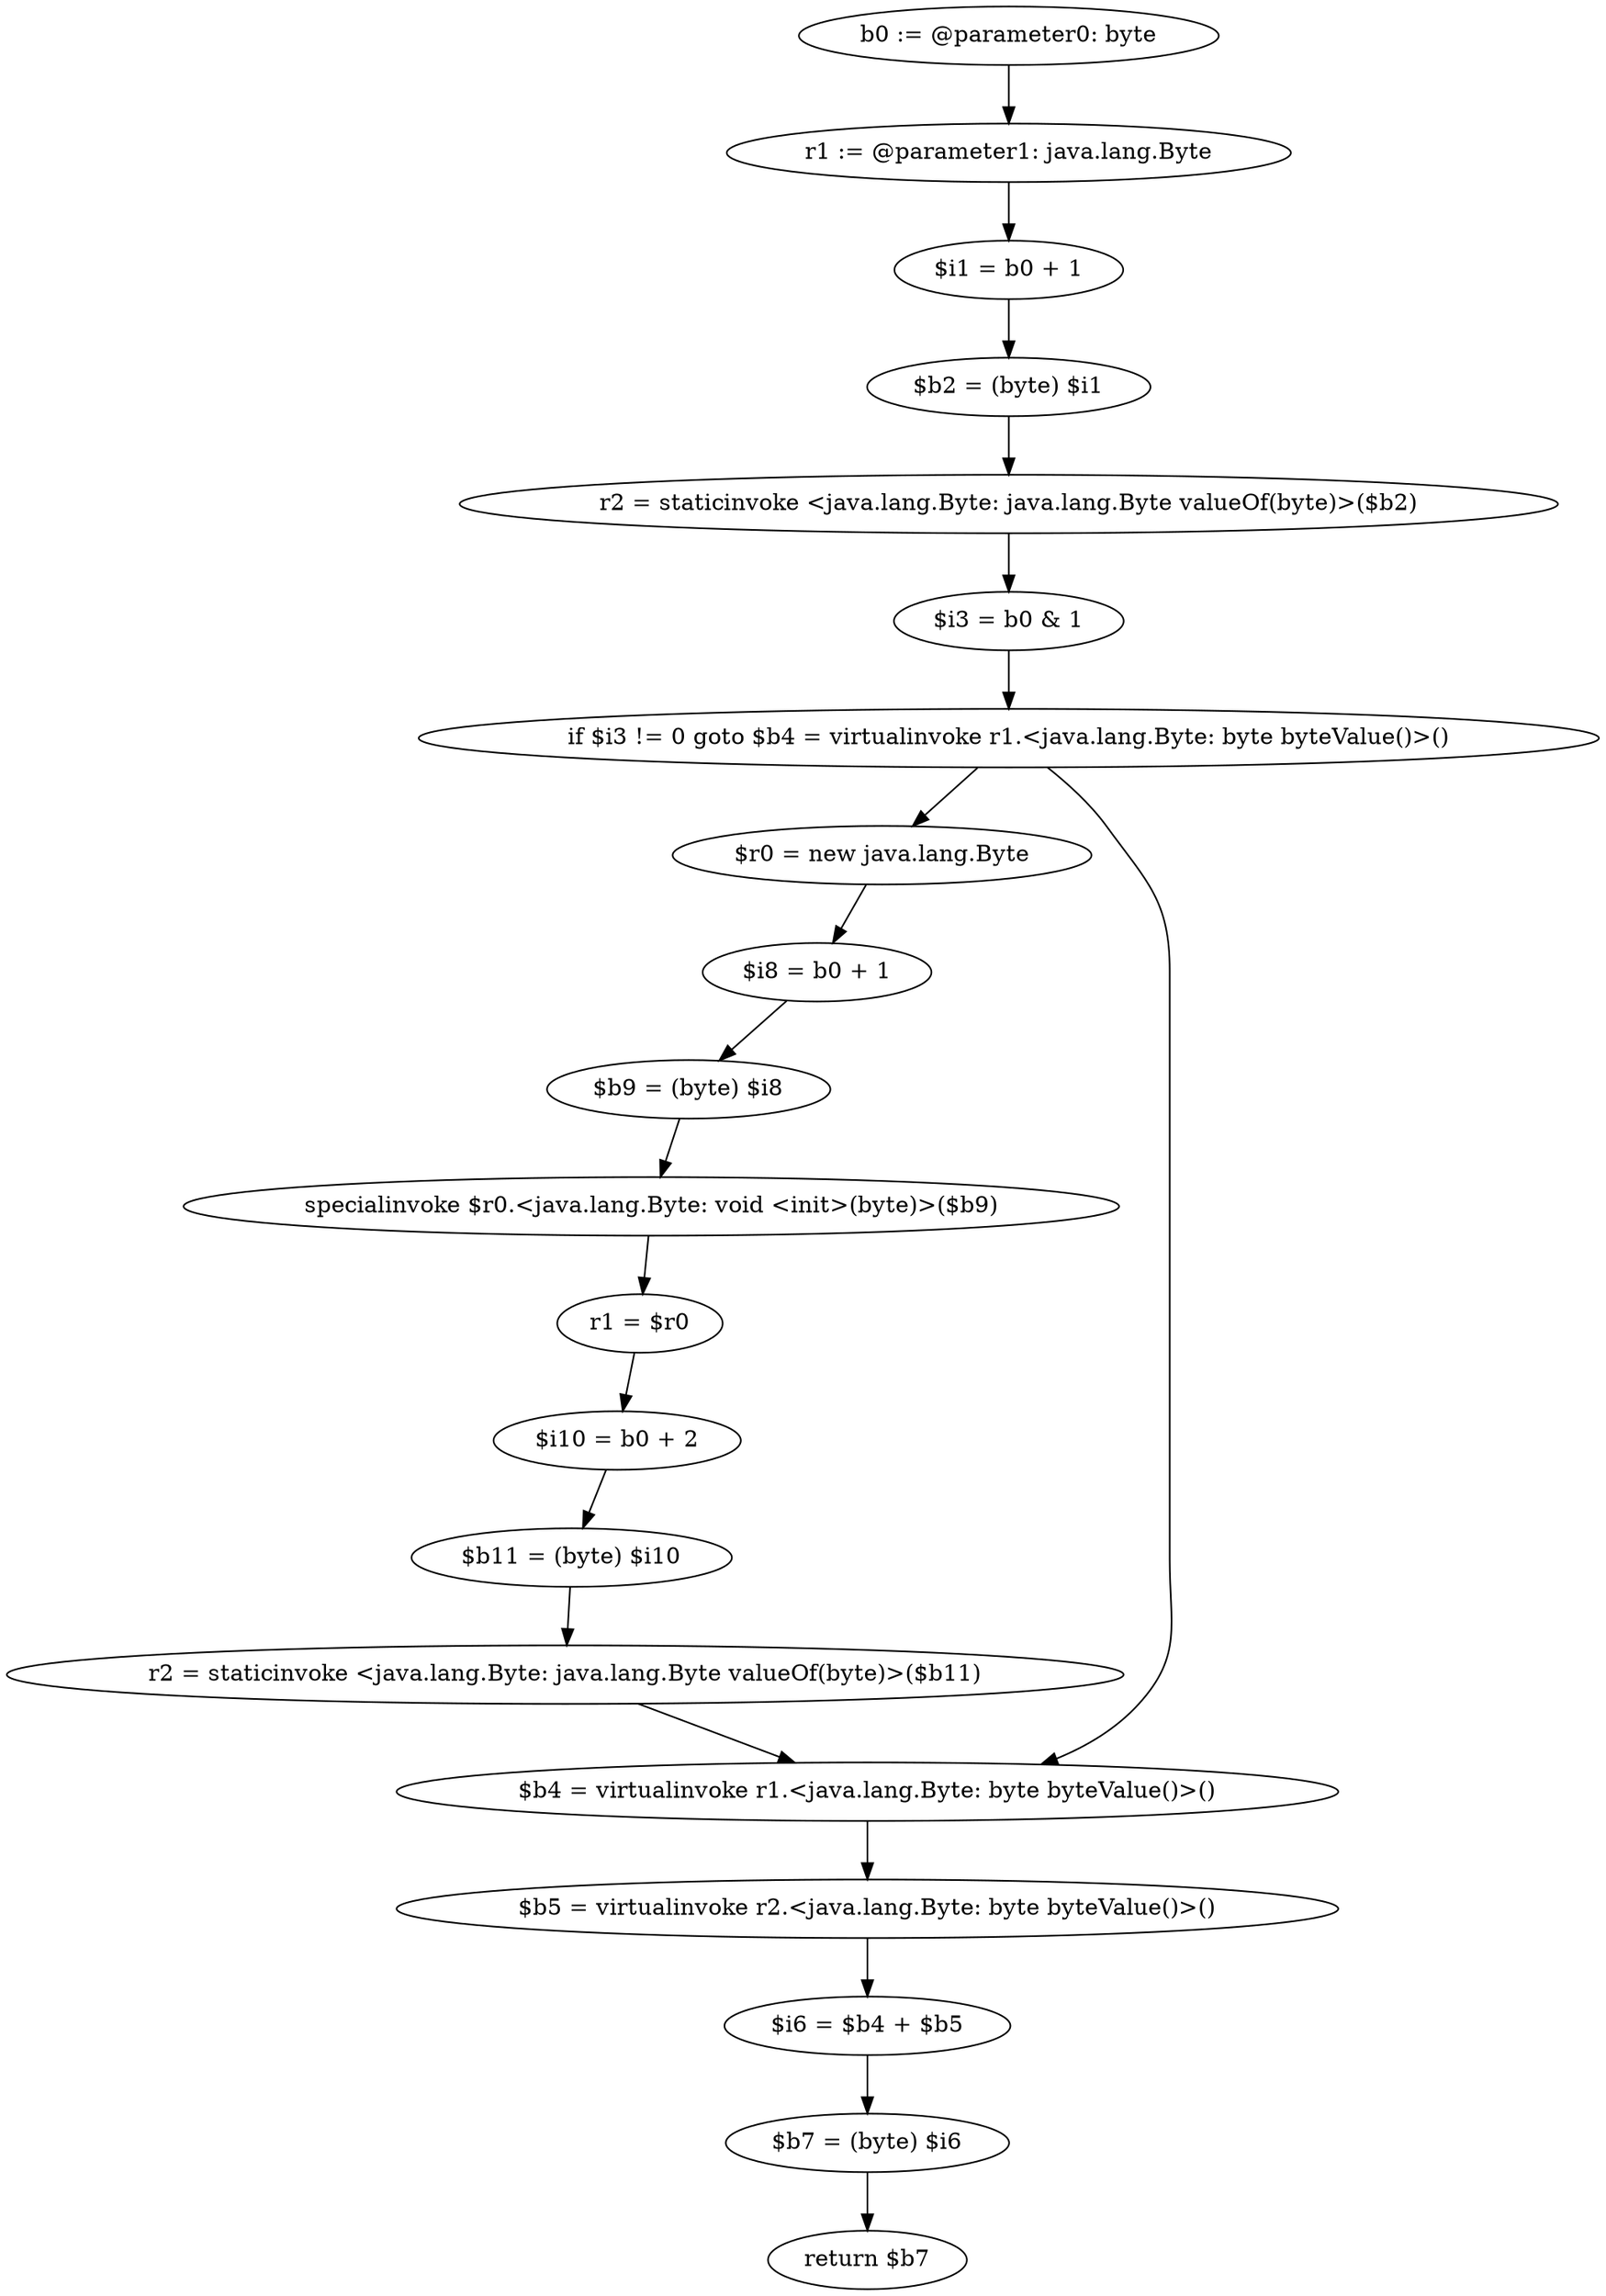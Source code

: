 digraph "unitGraph" {
    "b0 := @parameter0: byte"
    "r1 := @parameter1: java.lang.Byte"
    "$i1 = b0 + 1"
    "$b2 = (byte) $i1"
    "r2 = staticinvoke <java.lang.Byte: java.lang.Byte valueOf(byte)>($b2)"
    "$i3 = b0 & 1"
    "if $i3 != 0 goto $b4 = virtualinvoke r1.<java.lang.Byte: byte byteValue()>()"
    "$r0 = new java.lang.Byte"
    "$i8 = b0 + 1"
    "$b9 = (byte) $i8"
    "specialinvoke $r0.<java.lang.Byte: void <init>(byte)>($b9)"
    "r1 = $r0"
    "$i10 = b0 + 2"
    "$b11 = (byte) $i10"
    "r2 = staticinvoke <java.lang.Byte: java.lang.Byte valueOf(byte)>($b11)"
    "$b4 = virtualinvoke r1.<java.lang.Byte: byte byteValue()>()"
    "$b5 = virtualinvoke r2.<java.lang.Byte: byte byteValue()>()"
    "$i6 = $b4 + $b5"
    "$b7 = (byte) $i6"
    "return $b7"
    "b0 := @parameter0: byte"->"r1 := @parameter1: java.lang.Byte";
    "r1 := @parameter1: java.lang.Byte"->"$i1 = b0 + 1";
    "$i1 = b0 + 1"->"$b2 = (byte) $i1";
    "$b2 = (byte) $i1"->"r2 = staticinvoke <java.lang.Byte: java.lang.Byte valueOf(byte)>($b2)";
    "r2 = staticinvoke <java.lang.Byte: java.lang.Byte valueOf(byte)>($b2)"->"$i3 = b0 & 1";
    "$i3 = b0 & 1"->"if $i3 != 0 goto $b4 = virtualinvoke r1.<java.lang.Byte: byte byteValue()>()";
    "if $i3 != 0 goto $b4 = virtualinvoke r1.<java.lang.Byte: byte byteValue()>()"->"$r0 = new java.lang.Byte";
    "if $i3 != 0 goto $b4 = virtualinvoke r1.<java.lang.Byte: byte byteValue()>()"->"$b4 = virtualinvoke r1.<java.lang.Byte: byte byteValue()>()";
    "$r0 = new java.lang.Byte"->"$i8 = b0 + 1";
    "$i8 = b0 + 1"->"$b9 = (byte) $i8";
    "$b9 = (byte) $i8"->"specialinvoke $r0.<java.lang.Byte: void <init>(byte)>($b9)";
    "specialinvoke $r0.<java.lang.Byte: void <init>(byte)>($b9)"->"r1 = $r0";
    "r1 = $r0"->"$i10 = b0 + 2";
    "$i10 = b0 + 2"->"$b11 = (byte) $i10";
    "$b11 = (byte) $i10"->"r2 = staticinvoke <java.lang.Byte: java.lang.Byte valueOf(byte)>($b11)";
    "r2 = staticinvoke <java.lang.Byte: java.lang.Byte valueOf(byte)>($b11)"->"$b4 = virtualinvoke r1.<java.lang.Byte: byte byteValue()>()";
    "$b4 = virtualinvoke r1.<java.lang.Byte: byte byteValue()>()"->"$b5 = virtualinvoke r2.<java.lang.Byte: byte byteValue()>()";
    "$b5 = virtualinvoke r2.<java.lang.Byte: byte byteValue()>()"->"$i6 = $b4 + $b5";
    "$i6 = $b4 + $b5"->"$b7 = (byte) $i6";
    "$b7 = (byte) $i6"->"return $b7";
}

